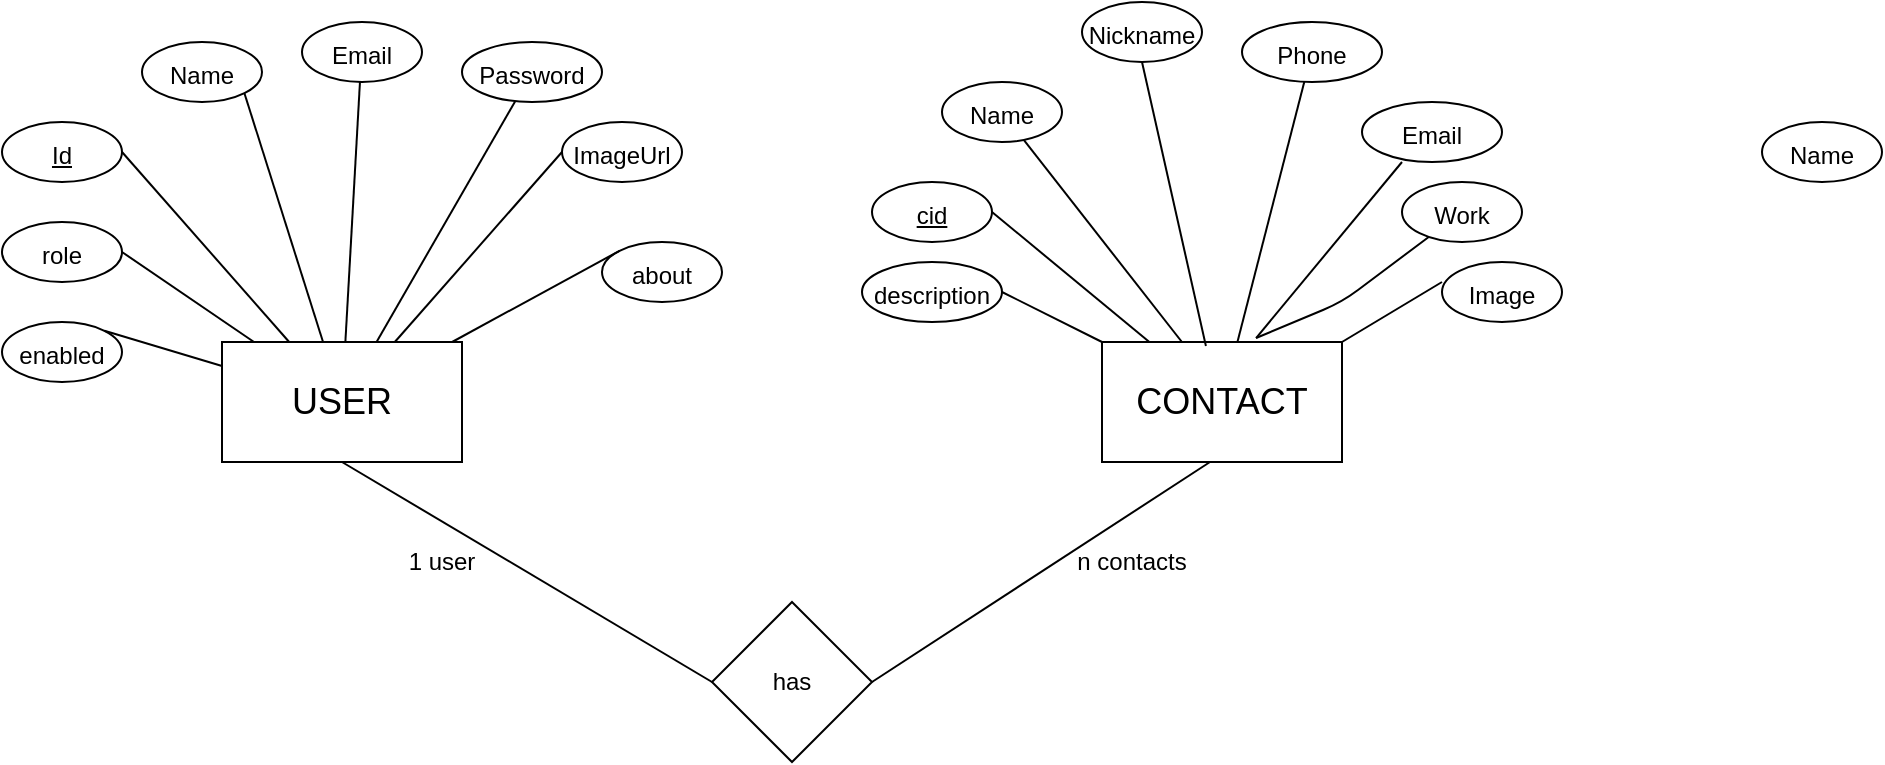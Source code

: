 <mxfile version="14.0.1" type="device"><diagram id="KIGrmfbhGToZOpP1LQmX" name="Page-1"><mxGraphModel dx="868" dy="450" grid="1" gridSize="10" guides="1" tooltips="1" connect="1" arrows="1" fold="1" page="1" pageScale="1" pageWidth="850" pageHeight="1100" math="0" shadow="0"><root><mxCell id="0"/><mxCell id="1" parent="0"/><mxCell id="YsAtoAzLWpH2_MDuN2th-1" value="USER" style="rounded=0;whiteSpace=wrap;html=1;fontSize=18;" parent="1" vertex="1"><mxGeometry x="120" y="200" width="120" height="60" as="geometry"/></mxCell><mxCell id="YsAtoAzLWpH2_MDuN2th-2" value="CONTACT" style="rounded=0;whiteSpace=wrap;html=1;fontSize=18;" parent="1" vertex="1"><mxGeometry x="560" y="200" width="120" height="60" as="geometry"/></mxCell><mxCell id="YsAtoAzLWpH2_MDuN2th-4" value="&lt;u&gt;&lt;font style=&quot;font-size: 12px&quot;&gt;Id&lt;/font&gt;&lt;/u&gt;" style="ellipse;whiteSpace=wrap;html=1;fontSize=18;" parent="1" vertex="1"><mxGeometry x="10" y="90" width="60" height="30" as="geometry"/></mxCell><mxCell id="YsAtoAzLWpH2_MDuN2th-5" value="&lt;font style=&quot;font-size: 12px&quot;&gt;Name&lt;/font&gt;" style="ellipse;whiteSpace=wrap;html=1;fontSize=18;" parent="1" vertex="1"><mxGeometry x="80" y="50" width="60" height="30" as="geometry"/></mxCell><mxCell id="YsAtoAzLWpH2_MDuN2th-6" value="&lt;font style=&quot;font-size: 12px&quot;&gt;Email&lt;/font&gt;" style="ellipse;whiteSpace=wrap;html=1;fontSize=18;" parent="1" vertex="1"><mxGeometry x="160" y="40" width="60" height="30" as="geometry"/></mxCell><mxCell id="YsAtoAzLWpH2_MDuN2th-7" value="&lt;font style=&quot;font-size: 12px&quot;&gt;Password&lt;/font&gt;" style="ellipse;whiteSpace=wrap;html=1;fontSize=18;" parent="1" vertex="1"><mxGeometry x="240" y="50" width="70" height="30" as="geometry"/></mxCell><mxCell id="YsAtoAzLWpH2_MDuN2th-8" value="&lt;font style=&quot;font-size: 12px&quot;&gt;ImageUrl&lt;/font&gt;" style="ellipse;whiteSpace=wrap;html=1;fontSize=18;" parent="1" vertex="1"><mxGeometry x="290" y="90" width="60" height="30" as="geometry"/></mxCell><mxCell id="YsAtoAzLWpH2_MDuN2th-9" value="&lt;font style=&quot;font-size: 12px&quot;&gt;about&lt;/font&gt;" style="ellipse;whiteSpace=wrap;html=1;fontSize=18;" parent="1" vertex="1"><mxGeometry x="310" y="150" width="60" height="30" as="geometry"/></mxCell><mxCell id="YsAtoAzLWpH2_MDuN2th-10" value="&lt;font style=&quot;font-size: 12px&quot;&gt;role&lt;/font&gt;" style="ellipse;whiteSpace=wrap;html=1;fontSize=18;" parent="1" vertex="1"><mxGeometry x="10" y="140" width="60" height="30" as="geometry"/></mxCell><mxCell id="YsAtoAzLWpH2_MDuN2th-11" value="&lt;font style=&quot;font-size: 12px&quot;&gt;enabled&lt;/font&gt;" style="ellipse;whiteSpace=wrap;html=1;fontSize=18;" parent="1" vertex="1"><mxGeometry x="10" y="190" width="60" height="30" as="geometry"/></mxCell><mxCell id="YsAtoAzLWpH2_MDuN2th-12" value="" style="endArrow=none;html=1;fontSize=18;entryX=1;entryY=1;entryDx=0;entryDy=0;" parent="1" source="YsAtoAzLWpH2_MDuN2th-1" target="YsAtoAzLWpH2_MDuN2th-5" edge="1"><mxGeometry width="50" height="50" relative="1" as="geometry"><mxPoint x="400" y="260" as="sourcePoint"/><mxPoint x="450" y="210" as="targetPoint"/></mxGeometry></mxCell><mxCell id="YsAtoAzLWpH2_MDuN2th-14" value="" style="endArrow=none;html=1;fontSize=18;" parent="1" source="YsAtoAzLWpH2_MDuN2th-1" target="YsAtoAzLWpH2_MDuN2th-7" edge="1"><mxGeometry width="50" height="50" relative="1" as="geometry"><mxPoint x="168.577" y="200" as="sourcePoint"/><mxPoint x="169" y="76" as="targetPoint"/></mxGeometry></mxCell><mxCell id="YsAtoAzLWpH2_MDuN2th-15" value="" style="endArrow=none;html=1;fontSize=18;entryX=0.483;entryY=1;entryDx=0;entryDy=0;entryPerimeter=0;" parent="1" source="YsAtoAzLWpH2_MDuN2th-1" target="YsAtoAzLWpH2_MDuN2th-6" edge="1"><mxGeometry width="50" height="50" relative="1" as="geometry"><mxPoint x="168.577" y="200" as="sourcePoint"/><mxPoint x="169" y="76" as="targetPoint"/></mxGeometry></mxCell><mxCell id="YsAtoAzLWpH2_MDuN2th-16" value="" style="endArrow=none;html=1;fontSize=18;entryX=0;entryY=0.5;entryDx=0;entryDy=0;" parent="1" source="YsAtoAzLWpH2_MDuN2th-1" target="YsAtoAzLWpH2_MDuN2th-8" edge="1"><mxGeometry width="50" height="50" relative="1" as="geometry"><mxPoint x="168.577" y="200" as="sourcePoint"/><mxPoint x="169" y="76" as="targetPoint"/></mxGeometry></mxCell><mxCell id="YsAtoAzLWpH2_MDuN2th-17" value="" style="endArrow=none;html=1;fontSize=18;entryX=0;entryY=0;entryDx=0;entryDy=0;" parent="1" source="YsAtoAzLWpH2_MDuN2th-1" target="YsAtoAzLWpH2_MDuN2th-9" edge="1"><mxGeometry width="50" height="50" relative="1" as="geometry"><mxPoint x="168.577" y="200" as="sourcePoint"/><mxPoint x="169" y="76" as="targetPoint"/></mxGeometry></mxCell><mxCell id="YsAtoAzLWpH2_MDuN2th-19" value="" style="endArrow=none;html=1;fontSize=18;entryX=1;entryY=0.5;entryDx=0;entryDy=0;" parent="1" source="YsAtoAzLWpH2_MDuN2th-1" target="YsAtoAzLWpH2_MDuN2th-4" edge="1"><mxGeometry width="50" height="50" relative="1" as="geometry"><mxPoint x="400" y="260" as="sourcePoint"/><mxPoint x="450" y="210" as="targetPoint"/></mxGeometry></mxCell><mxCell id="YsAtoAzLWpH2_MDuN2th-20" value="" style="endArrow=none;html=1;fontSize=18;entryX=1;entryY=0.5;entryDx=0;entryDy=0;" parent="1" source="YsAtoAzLWpH2_MDuN2th-1" target="YsAtoAzLWpH2_MDuN2th-10" edge="1"><mxGeometry width="50" height="50" relative="1" as="geometry"><mxPoint x="400" y="260" as="sourcePoint"/><mxPoint x="450" y="210" as="targetPoint"/></mxGeometry></mxCell><mxCell id="YsAtoAzLWpH2_MDuN2th-21" value="" style="endArrow=none;html=1;fontSize=18;entryX=1;entryY=0;entryDx=0;entryDy=0;" parent="1" source="YsAtoAzLWpH2_MDuN2th-1" target="YsAtoAzLWpH2_MDuN2th-11" edge="1"><mxGeometry width="50" height="50" relative="1" as="geometry"><mxPoint x="400" y="260" as="sourcePoint"/><mxPoint x="450" y="210" as="targetPoint"/></mxGeometry></mxCell><mxCell id="R0PZpFlfTIqIqrNYHoIu-1" value="&lt;u&gt;&lt;font style=&quot;font-size: 12px&quot;&gt;cid&lt;/font&gt;&lt;/u&gt;" style="ellipse;whiteSpace=wrap;html=1;fontSize=18;" vertex="1" parent="1"><mxGeometry x="445" y="120" width="60" height="30" as="geometry"/></mxCell><mxCell id="R0PZpFlfTIqIqrNYHoIu-3" value="&lt;font style=&quot;font-size: 12px&quot;&gt;Name&lt;/font&gt;" style="ellipse;whiteSpace=wrap;html=1;fontSize=18;" vertex="1" parent="1"><mxGeometry x="480" y="70" width="60" height="30" as="geometry"/></mxCell><mxCell id="R0PZpFlfTIqIqrNYHoIu-4" value="&lt;font style=&quot;font-size: 12px&quot;&gt;Name&lt;/font&gt;" style="ellipse;whiteSpace=wrap;html=1;fontSize=18;" vertex="1" parent="1"><mxGeometry x="890" y="90" width="60" height="30" as="geometry"/></mxCell><mxCell id="R0PZpFlfTIqIqrNYHoIu-5" value="&lt;font style=&quot;font-size: 12px&quot;&gt;Nickname&lt;/font&gt;" style="ellipse;whiteSpace=wrap;html=1;fontSize=18;" vertex="1" parent="1"><mxGeometry x="550" y="30" width="60" height="30" as="geometry"/></mxCell><mxCell id="R0PZpFlfTIqIqrNYHoIu-6" value="&lt;font style=&quot;font-size: 12px&quot;&gt;Email&lt;/font&gt;" style="ellipse;whiteSpace=wrap;html=1;fontSize=18;" vertex="1" parent="1"><mxGeometry x="690" y="80" width="70" height="30" as="geometry"/></mxCell><mxCell id="R0PZpFlfTIqIqrNYHoIu-7" value="&lt;span style=&quot;font-size: 12px&quot;&gt;Work&lt;/span&gt;" style="ellipse;whiteSpace=wrap;html=1;fontSize=18;" vertex="1" parent="1"><mxGeometry x="710" y="120" width="60" height="30" as="geometry"/></mxCell><mxCell id="R0PZpFlfTIqIqrNYHoIu-8" value="&lt;span style=&quot;font-size: 12px&quot;&gt;Image&lt;/span&gt;" style="ellipse;whiteSpace=wrap;html=1;fontSize=18;" vertex="1" parent="1"><mxGeometry x="730" y="160" width="60" height="30" as="geometry"/></mxCell><mxCell id="R0PZpFlfTIqIqrNYHoIu-9" value="&lt;font style=&quot;font-size: 12px&quot;&gt;description&lt;/font&gt;" style="ellipse;whiteSpace=wrap;html=1;fontSize=18;" vertex="1" parent="1"><mxGeometry x="440" y="160" width="70" height="30" as="geometry"/></mxCell><mxCell id="R0PZpFlfTIqIqrNYHoIu-10" value="&lt;font style=&quot;font-size: 12px&quot;&gt;Phone&lt;/font&gt;" style="ellipse;whiteSpace=wrap;html=1;fontSize=18;" vertex="1" parent="1"><mxGeometry x="630" y="40" width="70" height="30" as="geometry"/></mxCell><mxCell id="R0PZpFlfTIqIqrNYHoIu-11" value="" style="endArrow=none;html=1;exitX=0.333;exitY=0;exitDx=0;exitDy=0;exitPerimeter=0;" edge="1" parent="1" source="YsAtoAzLWpH2_MDuN2th-2" target="R0PZpFlfTIqIqrNYHoIu-3"><mxGeometry width="50" height="50" relative="1" as="geometry"><mxPoint x="500" y="130" as="sourcePoint"/><mxPoint x="550" y="80" as="targetPoint"/></mxGeometry></mxCell><mxCell id="R0PZpFlfTIqIqrNYHoIu-18" value="" style="endArrow=none;html=1;exitX=0.433;exitY=0.033;exitDx=0;exitDy=0;entryX=0.5;entryY=1;entryDx=0;entryDy=0;exitPerimeter=0;" edge="1" parent="1" source="YsAtoAzLWpH2_MDuN2th-2" target="R0PZpFlfTIqIqrNYHoIu-5"><mxGeometry width="50" height="50" relative="1" as="geometry"><mxPoint x="500" y="130" as="sourcePoint"/><mxPoint x="550" y="80" as="targetPoint"/></mxGeometry></mxCell><mxCell id="R0PZpFlfTIqIqrNYHoIu-20" value="" style="endArrow=none;html=1;fontSize=18;" edge="1" parent="1" source="YsAtoAzLWpH2_MDuN2th-2" target="R0PZpFlfTIqIqrNYHoIu-10"><mxGeometry width="50" height="50" relative="1" as="geometry"><mxPoint x="578.139" y="120" as="sourcePoint"/><mxPoint x="661.857" y="74.393" as="targetPoint"/></mxGeometry></mxCell><mxCell id="R0PZpFlfTIqIqrNYHoIu-22" value="" style="endArrow=none;html=1;exitX=0.642;exitY=-0.033;exitDx=0;exitDy=0;exitPerimeter=0;" edge="1" parent="1" source="YsAtoAzLWpH2_MDuN2th-2"><mxGeometry width="50" height="50" relative="1" as="geometry"><mxPoint x="660" y="160" as="sourcePoint"/><mxPoint x="710" y="110" as="targetPoint"/></mxGeometry></mxCell><mxCell id="R0PZpFlfTIqIqrNYHoIu-23" value="" style="endArrow=none;html=1;exitX=0.642;exitY=-0.033;exitDx=0;exitDy=0;exitPerimeter=0;" edge="1" parent="1" source="YsAtoAzLWpH2_MDuN2th-2" target="R0PZpFlfTIqIqrNYHoIu-7"><mxGeometry width="50" height="50" relative="1" as="geometry"><mxPoint x="660" y="160" as="sourcePoint"/><mxPoint x="710" y="110" as="targetPoint"/><Array as="points"><mxPoint x="680" y="180"/></Array></mxGeometry></mxCell><mxCell id="R0PZpFlfTIqIqrNYHoIu-26" value="" style="endArrow=none;html=1;exitX=1;exitY=0;exitDx=0;exitDy=0;" edge="1" parent="1" source="YsAtoAzLWpH2_MDuN2th-2"><mxGeometry width="50" height="50" relative="1" as="geometry"><mxPoint x="680" y="220" as="sourcePoint"/><mxPoint x="730" y="170" as="targetPoint"/></mxGeometry></mxCell><mxCell id="R0PZpFlfTIqIqrNYHoIu-27" value="" style="endArrow=none;html=1;entryX=1;entryY=0.5;entryDx=0;entryDy=0;" edge="1" parent="1" source="YsAtoAzLWpH2_MDuN2th-2" target="R0PZpFlfTIqIqrNYHoIu-1"><mxGeometry width="50" height="50" relative="1" as="geometry"><mxPoint x="460" y="180" as="sourcePoint"/><mxPoint x="510" y="130" as="targetPoint"/></mxGeometry></mxCell><mxCell id="R0PZpFlfTIqIqrNYHoIu-28" value="" style="endArrow=none;html=1;entryX=1;entryY=0.5;entryDx=0;entryDy=0;exitX=0;exitY=0;exitDx=0;exitDy=0;" edge="1" parent="1" source="YsAtoAzLWpH2_MDuN2th-2" target="R0PZpFlfTIqIqrNYHoIu-9"><mxGeometry width="50" height="50" relative="1" as="geometry"><mxPoint x="400" y="260" as="sourcePoint"/><mxPoint x="450" y="210" as="targetPoint"/></mxGeometry></mxCell><mxCell id="R0PZpFlfTIqIqrNYHoIu-29" value="has" style="rhombus;whiteSpace=wrap;html=1;" vertex="1" parent="1"><mxGeometry x="365" y="330" width="80" height="80" as="geometry"/></mxCell><mxCell id="R0PZpFlfTIqIqrNYHoIu-30" value="" style="endArrow=none;html=1;entryX=0.5;entryY=1;entryDx=0;entryDy=0;exitX=0;exitY=0.5;exitDx=0;exitDy=0;" edge="1" parent="1" source="R0PZpFlfTIqIqrNYHoIu-29" target="YsAtoAzLWpH2_MDuN2th-1"><mxGeometry width="50" height="50" relative="1" as="geometry"><mxPoint x="400" y="260" as="sourcePoint"/><mxPoint x="450" y="210" as="targetPoint"/></mxGeometry></mxCell><mxCell id="R0PZpFlfTIqIqrNYHoIu-31" value="" style="endArrow=none;html=1;entryX=1;entryY=0.5;entryDx=0;entryDy=0;exitX=0.45;exitY=1;exitDx=0;exitDy=0;exitPerimeter=0;" edge="1" parent="1" source="YsAtoAzLWpH2_MDuN2th-2" target="R0PZpFlfTIqIqrNYHoIu-29"><mxGeometry width="50" height="50" relative="1" as="geometry"><mxPoint x="400" y="260" as="sourcePoint"/><mxPoint x="450" y="210" as="targetPoint"/></mxGeometry></mxCell><mxCell id="R0PZpFlfTIqIqrNYHoIu-32" value="1 user" style="text;html=1;strokeColor=none;fillColor=none;align=center;verticalAlign=middle;whiteSpace=wrap;rounded=0;" vertex="1" parent="1"><mxGeometry x="210" y="300" width="40" height="20" as="geometry"/></mxCell><mxCell id="R0PZpFlfTIqIqrNYHoIu-33" value="n contacts" style="text;html=1;strokeColor=none;fillColor=none;align=center;verticalAlign=middle;whiteSpace=wrap;rounded=0;" vertex="1" parent="1"><mxGeometry x="540" y="300" width="70" height="20" as="geometry"/></mxCell></root></mxGraphModel></diagram></mxfile>